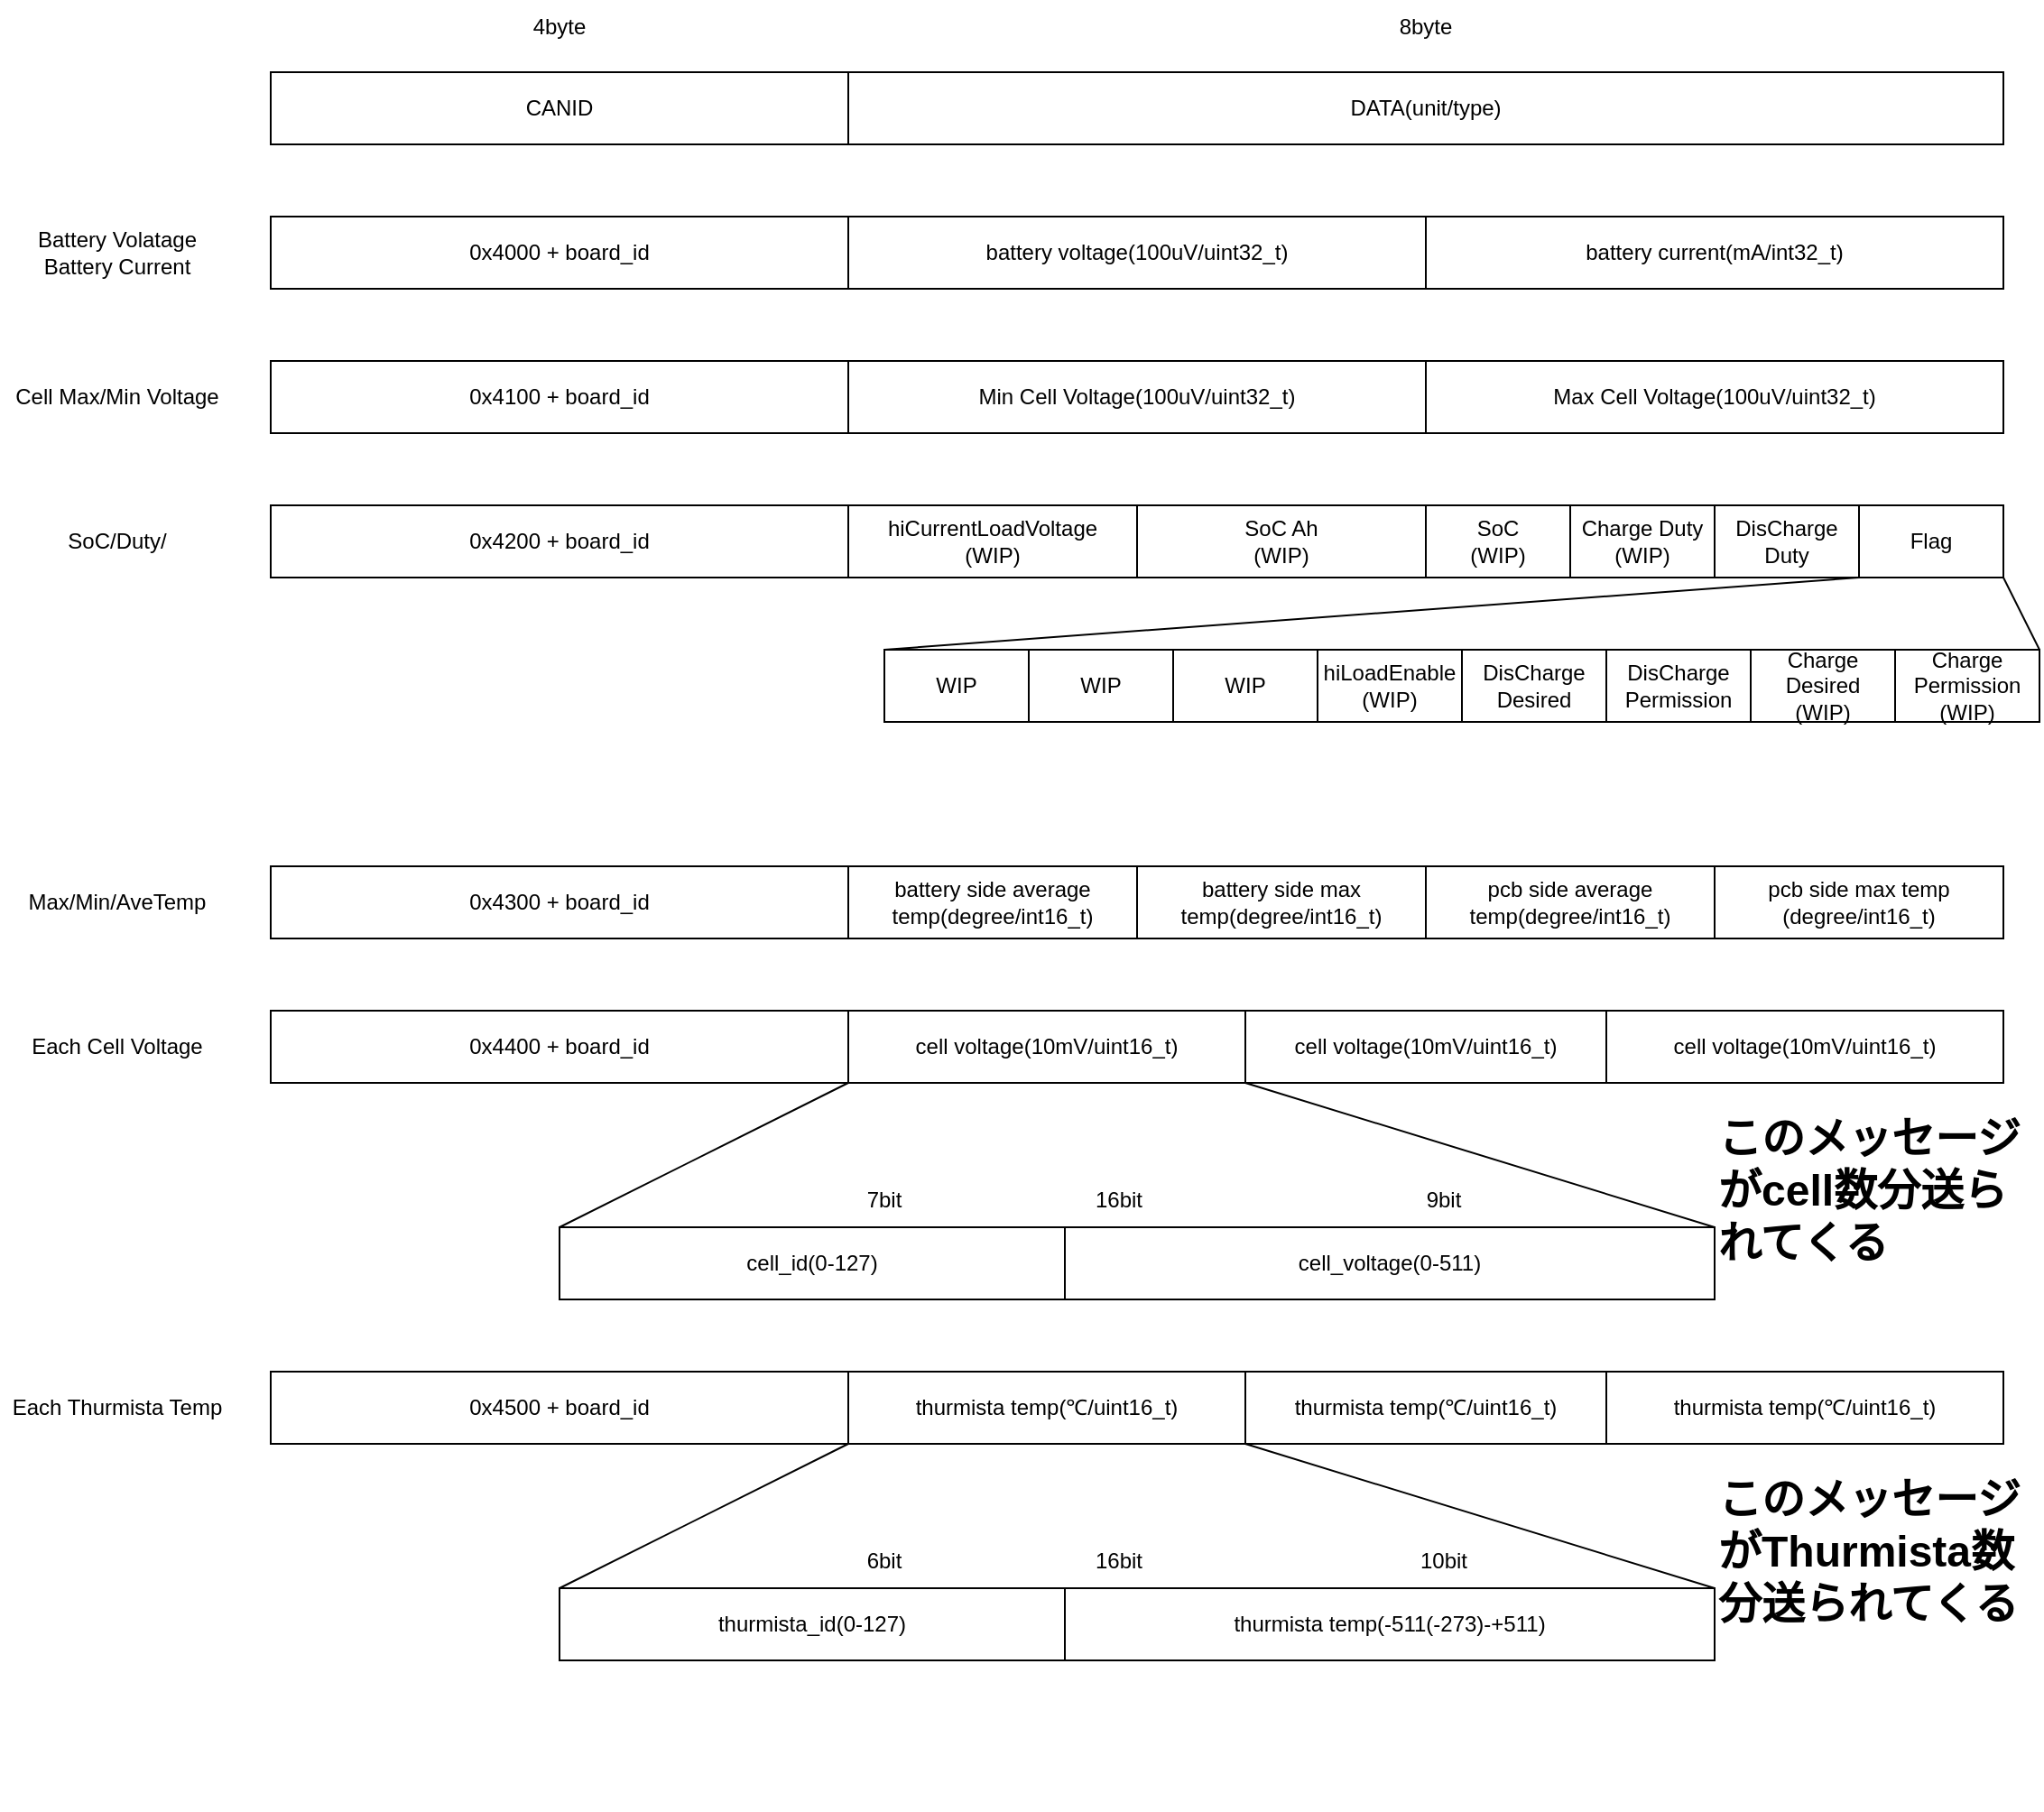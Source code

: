 <mxfile>
    <diagram name="ページ1" id="5iqo3vTNiSGjk-yixdEq">
        <mxGraphModel dx="1948" dy="806" grid="1" gridSize="10" guides="1" tooltips="1" connect="1" arrows="1" fold="1" page="1" pageScale="1" pageWidth="827" pageHeight="1169" math="0" shadow="0">
            <root>
                <mxCell id="0"/>
                <mxCell id="1" parent="0"/>
                <mxCell id="oU1_fxm8376zEesIFjcv-2" value="DATA" style="rounded=0;whiteSpace=wrap;html=1;" parent="1" vertex="1">
                    <mxGeometry x="160" y="160" width="640" height="40" as="geometry"/>
                </mxCell>
                <mxCell id="oU1_fxm8376zEesIFjcv-3" value="CANID" style="rounded=0;whiteSpace=wrap;html=1;" parent="1" vertex="1">
                    <mxGeometry x="40" y="160" width="120" height="40" as="geometry"/>
                </mxCell>
                <mxCell id="oU1_fxm8376zEesIFjcv-5" value="DATA(unit/type)" style="rounded=0;whiteSpace=wrap;html=1;" parent="1" vertex="1">
                    <mxGeometry x="160" y="160" width="640" height="40" as="geometry"/>
                </mxCell>
                <mxCell id="oU1_fxm8376zEesIFjcv-6" value="CANID" style="rounded=0;whiteSpace=wrap;html=1;" parent="1" vertex="1">
                    <mxGeometry x="-160" y="160" width="320" height="40" as="geometry"/>
                </mxCell>
                <mxCell id="oU1_fxm8376zEesIFjcv-7" value="" style="rounded=0;whiteSpace=wrap;html=1;" parent="1" vertex="1">
                    <mxGeometry x="160" y="240" width="640" height="40" as="geometry"/>
                </mxCell>
                <mxCell id="oU1_fxm8376zEesIFjcv-8" value="0x4000 + board_id" style="rounded=0;whiteSpace=wrap;html=1;" parent="1" vertex="1">
                    <mxGeometry x="-160" y="240" width="320" height="40" as="geometry"/>
                </mxCell>
                <mxCell id="oU1_fxm8376zEesIFjcv-9" value="8&lt;span style=&quot;background-color: initial;&quot;&gt;byte&lt;/span&gt;" style="text;html=1;align=center;verticalAlign=middle;whiteSpace=wrap;rounded=0;" parent="1" vertex="1">
                    <mxGeometry x="450" y="120" width="60" height="30" as="geometry"/>
                </mxCell>
                <mxCell id="oU1_fxm8376zEesIFjcv-10" value="&lt;span style=&quot;background-color: initial;&quot;&gt;4byte&lt;/span&gt;" style="text;html=1;align=center;verticalAlign=middle;whiteSpace=wrap;rounded=0;" parent="1" vertex="1">
                    <mxGeometry x="-30" y="120" width="60" height="30" as="geometry"/>
                </mxCell>
                <mxCell id="oU1_fxm8376zEesIFjcv-11" value="Battery Volatage&lt;div&gt;Battery Current&lt;/div&gt;" style="text;html=1;align=center;verticalAlign=middle;whiteSpace=wrap;rounded=0;" parent="1" vertex="1">
                    <mxGeometry x="-310" y="230" width="130" height="60" as="geometry"/>
                </mxCell>
                <mxCell id="oU1_fxm8376zEesIFjcv-12" value="battery voltage(100uV/uint32_t)" style="rounded=0;whiteSpace=wrap;html=1;" parent="1" vertex="1">
                    <mxGeometry x="160" y="240" width="320" height="40" as="geometry"/>
                </mxCell>
                <mxCell id="oU1_fxm8376zEesIFjcv-13" value="battery current(mA/int32_t)" style="rounded=0;whiteSpace=wrap;html=1;" parent="1" vertex="1">
                    <mxGeometry x="480" y="240" width="320" height="40" as="geometry"/>
                </mxCell>
                <mxCell id="oU1_fxm8376zEesIFjcv-14" value="" style="rounded=0;whiteSpace=wrap;html=1;" parent="1" vertex="1">
                    <mxGeometry x="160" y="320" width="640" height="40" as="geometry"/>
                </mxCell>
                <mxCell id="oU1_fxm8376zEesIFjcv-15" value="0x4100 + board_id" style="rounded=0;whiteSpace=wrap;html=1;" parent="1" vertex="1">
                    <mxGeometry x="-160" y="320" width="320" height="40" as="geometry"/>
                </mxCell>
                <mxCell id="oU1_fxm8376zEesIFjcv-16" value="Cell Max/Min Voltage" style="text;html=1;align=center;verticalAlign=middle;whiteSpace=wrap;rounded=0;" parent="1" vertex="1">
                    <mxGeometry x="-310" y="310" width="130" height="60" as="geometry"/>
                </mxCell>
                <mxCell id="oU1_fxm8376zEesIFjcv-17" value="Min Cell Voltage(100uV/uint32_t)" style="rounded=0;whiteSpace=wrap;html=1;" parent="1" vertex="1">
                    <mxGeometry x="160" y="320" width="320" height="40" as="geometry"/>
                </mxCell>
                <mxCell id="oU1_fxm8376zEesIFjcv-18" value="Max Cell Voltage(100uV/uint32_t)" style="rounded=0;whiteSpace=wrap;html=1;" parent="1" vertex="1">
                    <mxGeometry x="480" y="320" width="320" height="40" as="geometry"/>
                </mxCell>
                <mxCell id="oU1_fxm8376zEesIFjcv-19" value="" style="rounded=0;whiteSpace=wrap;html=1;" parent="1" vertex="1">
                    <mxGeometry x="160" y="600" width="640" height="40" as="geometry"/>
                </mxCell>
                <mxCell id="oU1_fxm8376zEesIFjcv-20" value="0x4300 + board_id" style="rounded=0;whiteSpace=wrap;html=1;" parent="1" vertex="1">
                    <mxGeometry x="-160" y="600" width="320" height="40" as="geometry"/>
                </mxCell>
                <mxCell id="oU1_fxm8376zEesIFjcv-21" value="Max/Min/AveTemp" style="text;html=1;align=center;verticalAlign=middle;whiteSpace=wrap;rounded=0;" parent="1" vertex="1">
                    <mxGeometry x="-310" y="590" width="130" height="60" as="geometry"/>
                </mxCell>
                <mxCell id="oU1_fxm8376zEesIFjcv-22" value="" style="rounded=0;whiteSpace=wrap;html=1;" parent="1" vertex="1">
                    <mxGeometry x="160" y="600" width="320" height="40" as="geometry"/>
                </mxCell>
                <mxCell id="oU1_fxm8376zEesIFjcv-24" value="battery side average temp(degree/int16_t)" style="rounded=0;whiteSpace=wrap;html=1;" parent="1" vertex="1">
                    <mxGeometry x="160" y="600" width="160" height="40" as="geometry"/>
                </mxCell>
                <mxCell id="oU1_fxm8376zEesIFjcv-25" value="battery side max temp(degree/int16_t)" style="rounded=0;whiteSpace=wrap;html=1;" parent="1" vertex="1">
                    <mxGeometry x="320" y="600" width="160" height="40" as="geometry"/>
                </mxCell>
                <mxCell id="oU1_fxm8376zEesIFjcv-26" value="pcb side average temp(degree/int16_t)" style="rounded=0;whiteSpace=wrap;html=1;" parent="1" vertex="1">
                    <mxGeometry x="480" y="600" width="160" height="40" as="geometry"/>
                </mxCell>
                <mxCell id="oU1_fxm8376zEesIFjcv-27" value="pcb side max temp&lt;br&gt;(degree/int16_t)" style="rounded=0;whiteSpace=wrap;html=1;" parent="1" vertex="1">
                    <mxGeometry x="640" y="600" width="160" height="40" as="geometry"/>
                </mxCell>
                <mxCell id="oU1_fxm8376zEesIFjcv-28" value="" style="rounded=0;whiteSpace=wrap;html=1;" parent="1" vertex="1">
                    <mxGeometry x="160" y="400" width="640" height="40" as="geometry"/>
                </mxCell>
                <mxCell id="oU1_fxm8376zEesIFjcv-29" value="0x4200 + board_id" style="rounded=0;whiteSpace=wrap;html=1;" parent="1" vertex="1">
                    <mxGeometry x="-160" y="400" width="320" height="40" as="geometry"/>
                </mxCell>
                <mxCell id="oU1_fxm8376zEesIFjcv-30" value="SoC/Duty/" style="text;html=1;align=center;verticalAlign=middle;whiteSpace=wrap;rounded=0;" parent="1" vertex="1">
                    <mxGeometry x="-310" y="390" width="130" height="60" as="geometry"/>
                </mxCell>
                <mxCell id="oU1_fxm8376zEesIFjcv-31" value="" style="rounded=0;whiteSpace=wrap;html=1;" parent="1" vertex="1">
                    <mxGeometry x="160" y="400" width="320" height="40" as="geometry"/>
                </mxCell>
                <mxCell id="oU1_fxm8376zEesIFjcv-32" value="hiCurrentLoadVoltage&lt;div&gt;(WIP)&lt;/div&gt;" style="rounded=0;whiteSpace=wrap;html=1;" parent="1" vertex="1">
                    <mxGeometry x="160" y="400" width="160" height="40" as="geometry"/>
                </mxCell>
                <mxCell id="oU1_fxm8376zEesIFjcv-33" value="SoC Ah&lt;div&gt;(WIP)&lt;/div&gt;" style="rounded=0;whiteSpace=wrap;html=1;" parent="1" vertex="1">
                    <mxGeometry x="320" y="400" width="160" height="40" as="geometry"/>
                </mxCell>
                <mxCell id="oU1_fxm8376zEesIFjcv-34" value="SoC&lt;div&gt;(WIP)&lt;/div&gt;" style="rounded=0;whiteSpace=wrap;html=1;" parent="1" vertex="1">
                    <mxGeometry x="480" y="400" width="80" height="40" as="geometry"/>
                </mxCell>
                <mxCell id="oU1_fxm8376zEesIFjcv-35" value="DisCharge Duty" style="rounded=0;whiteSpace=wrap;html=1;" parent="1" vertex="1">
                    <mxGeometry x="640" y="400" width="80" height="40" as="geometry"/>
                </mxCell>
                <mxCell id="oU1_fxm8376zEesIFjcv-36" value="Charge Duty&lt;div&gt;(WIP)&lt;/div&gt;" style="rounded=0;whiteSpace=wrap;html=1;" parent="1" vertex="1">
                    <mxGeometry x="560" y="400" width="80" height="40" as="geometry"/>
                </mxCell>
                <mxCell id="oU1_fxm8376zEesIFjcv-37" value="Flag" style="rounded=0;whiteSpace=wrap;html=1;" parent="1" vertex="1">
                    <mxGeometry x="720" y="400" width="80" height="40" as="geometry"/>
                </mxCell>
                <mxCell id="oU1_fxm8376zEesIFjcv-38" value="" style="endArrow=none;html=1;rounded=0;entryX=1;entryY=1;entryDx=0;entryDy=0;exitX=0;exitY=0;exitDx=0;exitDy=0;" parent="1" source="oU1_fxm8376zEesIFjcv-40" target="oU1_fxm8376zEesIFjcv-35" edge="1">
                    <mxGeometry width="50" height="50" relative="1" as="geometry">
                        <mxPoint x="160" y="480" as="sourcePoint"/>
                        <mxPoint x="320" y="370" as="targetPoint"/>
                    </mxGeometry>
                </mxCell>
                <mxCell id="oU1_fxm8376zEesIFjcv-39" value="" style="endArrow=none;html=1;rounded=0;entryX=1;entryY=1;entryDx=0;entryDy=0;exitX=1;exitY=0;exitDx=0;exitDy=0;" parent="1" source="oU1_fxm8376zEesIFjcv-40" target="oU1_fxm8376zEesIFjcv-37" edge="1">
                    <mxGeometry width="50" height="50" relative="1" as="geometry">
                        <mxPoint x="800" y="480" as="sourcePoint"/>
                        <mxPoint x="730" y="450" as="targetPoint"/>
                    </mxGeometry>
                </mxCell>
                <mxCell id="oU1_fxm8376zEesIFjcv-40" value="" style="rounded=0;whiteSpace=wrap;html=1;" parent="1" vertex="1">
                    <mxGeometry x="180" y="480" width="640" height="40" as="geometry"/>
                </mxCell>
                <mxCell id="oU1_fxm8376zEesIFjcv-41" value="WIP" style="rounded=0;whiteSpace=wrap;html=1;" parent="1" vertex="1">
                    <mxGeometry x="180" y="480" width="80" height="40" as="geometry"/>
                </mxCell>
                <mxCell id="oU1_fxm8376zEesIFjcv-42" value="hiLoadEnable&lt;div&gt;(WIP)&lt;/div&gt;" style="rounded=0;whiteSpace=wrap;html=1;" parent="1" vertex="1">
                    <mxGeometry x="420" y="480" width="80" height="40" as="geometry"/>
                </mxCell>
                <mxCell id="oU1_fxm8376zEesIFjcv-43" value="WIP" style="rounded=0;whiteSpace=wrap;html=1;" parent="1" vertex="1">
                    <mxGeometry x="260" y="480" width="80" height="40" as="geometry"/>
                </mxCell>
                <mxCell id="oU1_fxm8376zEesIFjcv-44" value="WIP" style="rounded=0;whiteSpace=wrap;html=1;" parent="1" vertex="1">
                    <mxGeometry x="340" y="480" width="80" height="40" as="geometry"/>
                </mxCell>
                <mxCell id="oU1_fxm8376zEesIFjcv-45" value="DisCharge&lt;div&gt;Desired&lt;/div&gt;" style="rounded=0;whiteSpace=wrap;html=1;" parent="1" vertex="1">
                    <mxGeometry x="500" y="480" width="80" height="40" as="geometry"/>
                </mxCell>
                <mxCell id="oU1_fxm8376zEesIFjcv-46" value="DisCharge&lt;div&gt;Permission&lt;/div&gt;" style="rounded=0;whiteSpace=wrap;html=1;" parent="1" vertex="1">
                    <mxGeometry x="580" y="480" width="80" height="40" as="geometry"/>
                </mxCell>
                <mxCell id="oU1_fxm8376zEesIFjcv-47" value="Charge&lt;div&gt;Desired&lt;/div&gt;&lt;div&gt;(WIP)&lt;/div&gt;" style="rounded=0;whiteSpace=wrap;html=1;" parent="1" vertex="1">
                    <mxGeometry x="660" y="480" width="80" height="40" as="geometry"/>
                </mxCell>
                <mxCell id="oU1_fxm8376zEesIFjcv-48" value="Charge Permission&lt;div&gt;(WIP)&lt;/div&gt;" style="rounded=0;whiteSpace=wrap;html=1;" parent="1" vertex="1">
                    <mxGeometry x="740" y="480" width="80" height="40" as="geometry"/>
                </mxCell>
                <mxCell id="3beT_dmG7uhByHbc7Ueh-1" value="" style="rounded=0;whiteSpace=wrap;html=1;" parent="1" vertex="1">
                    <mxGeometry x="160" y="680" width="640" height="40" as="geometry"/>
                </mxCell>
                <mxCell id="3beT_dmG7uhByHbc7Ueh-2" value="0x4400 + board_id" style="rounded=0;whiteSpace=wrap;html=1;" parent="1" vertex="1">
                    <mxGeometry x="-160" y="680" width="320" height="40" as="geometry"/>
                </mxCell>
                <mxCell id="3beT_dmG7uhByHbc7Ueh-3" value="Each Cell Voltage" style="text;html=1;align=center;verticalAlign=middle;whiteSpace=wrap;rounded=0;" parent="1" vertex="1">
                    <mxGeometry x="-310" y="670" width="130" height="60" as="geometry"/>
                </mxCell>
                <mxCell id="3beT_dmG7uhByHbc7Ueh-4" value="" style="rounded=0;whiteSpace=wrap;html=1;" parent="1" vertex="1">
                    <mxGeometry x="160" y="680" width="320" height="40" as="geometry"/>
                </mxCell>
                <mxCell id="3beT_dmG7uhByHbc7Ueh-9" value="cell voltage(10mV/uint16_t)" style="rounded=0;whiteSpace=wrap;html=1;" parent="1" vertex="1">
                    <mxGeometry x="160" y="680" width="220" height="40" as="geometry"/>
                </mxCell>
                <mxCell id="3beT_dmG7uhByHbc7Ueh-10" value="cell voltage(10mV/uint16_t)" style="rounded=0;whiteSpace=wrap;html=1;" parent="1" vertex="1">
                    <mxGeometry x="380" y="680" width="200" height="40" as="geometry"/>
                </mxCell>
                <mxCell id="3beT_dmG7uhByHbc7Ueh-11" value="cell voltage(10mV/uint16_t)" style="rounded=0;whiteSpace=wrap;html=1;" parent="1" vertex="1">
                    <mxGeometry x="580" y="680" width="220" height="40" as="geometry"/>
                </mxCell>
                <mxCell id="3beT_dmG7uhByHbc7Ueh-13" value="" style="endArrow=none;html=1;rounded=0;entryX=0;entryY=1;entryDx=0;entryDy=0;" parent="1" target="3beT_dmG7uhByHbc7Ueh-10" edge="1">
                    <mxGeometry width="50" height="50" relative="1" as="geometry">
                        <mxPoint x="640" y="800" as="sourcePoint"/>
                        <mxPoint x="810" y="450" as="targetPoint"/>
                    </mxGeometry>
                </mxCell>
                <mxCell id="3beT_dmG7uhByHbc7Ueh-14" value="" style="endArrow=none;html=1;rounded=0;entryX=0;entryY=1;entryDx=0;entryDy=0;" parent="1" target="3beT_dmG7uhByHbc7Ueh-9" edge="1">
                    <mxGeometry width="50" height="50" relative="1" as="geometry">
                        <mxPoint y="800" as="sourcePoint"/>
                        <mxPoint x="300" y="760" as="targetPoint"/>
                    </mxGeometry>
                </mxCell>
                <mxCell id="3beT_dmG7uhByHbc7Ueh-15" value="" style="rounded=0;whiteSpace=wrap;html=1;" parent="1" vertex="1">
                    <mxGeometry y="800" width="640" height="40" as="geometry"/>
                </mxCell>
                <mxCell id="3beT_dmG7uhByHbc7Ueh-16" value="16bit" style="text;html=1;align=center;verticalAlign=middle;whiteSpace=wrap;rounded=0;" parent="1" vertex="1">
                    <mxGeometry x="280" y="770" width="60" height="30" as="geometry"/>
                </mxCell>
                <mxCell id="3beT_dmG7uhByHbc7Ueh-17" value="cell_id(0-127)" style="rounded=0;whiteSpace=wrap;html=1;" parent="1" vertex="1">
                    <mxGeometry y="800" width="280" height="40" as="geometry"/>
                </mxCell>
                <mxCell id="3beT_dmG7uhByHbc7Ueh-18" value="7bit" style="text;html=1;align=center;verticalAlign=middle;whiteSpace=wrap;rounded=0;" parent="1" vertex="1">
                    <mxGeometry x="150" y="770" width="60" height="30" as="geometry"/>
                </mxCell>
                <mxCell id="3beT_dmG7uhByHbc7Ueh-19" value="9bit" style="text;html=1;align=center;verticalAlign=middle;whiteSpace=wrap;rounded=0;" parent="1" vertex="1">
                    <mxGeometry x="460" y="770" width="60" height="30" as="geometry"/>
                </mxCell>
                <mxCell id="3beT_dmG7uhByHbc7Ueh-20" value="cell_voltage(0-511)" style="rounded=0;whiteSpace=wrap;html=1;" parent="1" vertex="1">
                    <mxGeometry x="280" y="800" width="360" height="40" as="geometry"/>
                </mxCell>
                <mxCell id="3beT_dmG7uhByHbc7Ueh-26" value="&lt;h1 style=&quot;margin-top: 0px;&quot;&gt;このメッセージがcell数分送られてくる&lt;/h1&gt;" style="text;html=1;whiteSpace=wrap;overflow=hidden;rounded=0;" parent="1" vertex="1">
                    <mxGeometry x="640" y="730" width="170" height="190" as="geometry"/>
                </mxCell>
                <mxCell id="2" value="" style="rounded=0;whiteSpace=wrap;html=1;" vertex="1" parent="1">
                    <mxGeometry x="160" y="880" width="640" height="40" as="geometry"/>
                </mxCell>
                <mxCell id="3" value="0x4500 + board_id" style="rounded=0;whiteSpace=wrap;html=1;" vertex="1" parent="1">
                    <mxGeometry x="-160" y="880" width="320" height="40" as="geometry"/>
                </mxCell>
                <mxCell id="4" value="Each Thurmista Temp" style="text;html=1;align=center;verticalAlign=middle;whiteSpace=wrap;rounded=0;" vertex="1" parent="1">
                    <mxGeometry x="-310" y="870" width="130" height="60" as="geometry"/>
                </mxCell>
                <mxCell id="5" value="" style="rounded=0;whiteSpace=wrap;html=1;" vertex="1" parent="1">
                    <mxGeometry x="160" y="880" width="320" height="40" as="geometry"/>
                </mxCell>
                <mxCell id="6" value="thurmista temp(℃/uint16_t)" style="rounded=0;whiteSpace=wrap;html=1;" vertex="1" parent="1">
                    <mxGeometry x="160" y="880" width="220" height="40" as="geometry"/>
                </mxCell>
                <mxCell id="7" value="thurmista temp(℃/uint16_t)" style="rounded=0;whiteSpace=wrap;html=1;" vertex="1" parent="1">
                    <mxGeometry x="380" y="880" width="200" height="40" as="geometry"/>
                </mxCell>
                <mxCell id="8" value="thurmista temp(℃/uint16_t)" style="rounded=0;whiteSpace=wrap;html=1;" vertex="1" parent="1">
                    <mxGeometry x="580" y="880" width="220" height="40" as="geometry"/>
                </mxCell>
                <mxCell id="9" value="" style="endArrow=none;html=1;rounded=0;entryX=0;entryY=1;entryDx=0;entryDy=0;" edge="1" parent="1" target="7">
                    <mxGeometry width="50" height="50" relative="1" as="geometry">
                        <mxPoint x="640" y="1000.0" as="sourcePoint"/>
                        <mxPoint x="810" y="650" as="targetPoint"/>
                    </mxGeometry>
                </mxCell>
                <mxCell id="10" value="" style="endArrow=none;html=1;rounded=0;entryX=0;entryY=1;entryDx=0;entryDy=0;" edge="1" parent="1" target="6">
                    <mxGeometry width="50" height="50" relative="1" as="geometry">
                        <mxPoint y="1000.0" as="sourcePoint"/>
                        <mxPoint x="300" y="960" as="targetPoint"/>
                    </mxGeometry>
                </mxCell>
                <mxCell id="11" value="" style="rounded=0;whiteSpace=wrap;html=1;" vertex="1" parent="1">
                    <mxGeometry y="1000" width="640" height="40" as="geometry"/>
                </mxCell>
                <mxCell id="12" value="16bit" style="text;html=1;align=center;verticalAlign=middle;whiteSpace=wrap;rounded=0;" vertex="1" parent="1">
                    <mxGeometry x="280" y="970" width="60" height="30" as="geometry"/>
                </mxCell>
                <mxCell id="13" value="thurmista_id(0-127)" style="rounded=0;whiteSpace=wrap;html=1;" vertex="1" parent="1">
                    <mxGeometry y="1000" width="280" height="40" as="geometry"/>
                </mxCell>
                <mxCell id="14" value="6bit" style="text;html=1;align=center;verticalAlign=middle;whiteSpace=wrap;rounded=0;" vertex="1" parent="1">
                    <mxGeometry x="150" y="970" width="60" height="30" as="geometry"/>
                </mxCell>
                <mxCell id="15" value="10bit" style="text;html=1;align=center;verticalAlign=middle;whiteSpace=wrap;rounded=0;" vertex="1" parent="1">
                    <mxGeometry x="460" y="970" width="60" height="30" as="geometry"/>
                </mxCell>
                <mxCell id="16" value="thurmista temp(-511(-273)-+511)" style="rounded=0;whiteSpace=wrap;html=1;" vertex="1" parent="1">
                    <mxGeometry x="280" y="1000" width="360" height="40" as="geometry"/>
                </mxCell>
                <mxCell id="17" value="&lt;h1 style=&quot;margin-top: 0px;&quot;&gt;このメッセージがThurmista数分送られてくる&lt;/h1&gt;" style="text;html=1;whiteSpace=wrap;overflow=hidden;rounded=0;" vertex="1" parent="1">
                    <mxGeometry x="640" y="930" width="170" height="190" as="geometry"/>
                </mxCell>
            </root>
        </mxGraphModel>
    </diagram>
</mxfile>
